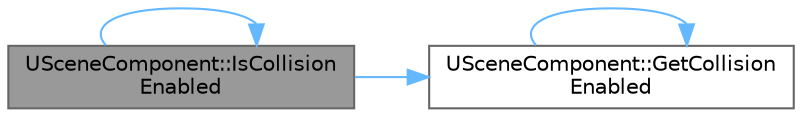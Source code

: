 digraph "USceneComponent::IsCollisionEnabled"
{
 // INTERACTIVE_SVG=YES
 // LATEX_PDF_SIZE
  bgcolor="transparent";
  edge [fontname=Helvetica,fontsize=10,labelfontname=Helvetica,labelfontsize=10];
  node [fontname=Helvetica,fontsize=10,shape=box,height=0.2,width=0.4];
  rankdir="LR";
  Node1 [id="Node000001",label="USceneComponent::IsCollision\lEnabled",height=0.2,width=0.4,color="gray40", fillcolor="grey60", style="filled", fontcolor="black",tooltip="Utility to see if there is any form of collision (query or physics) enabled on this component."];
  Node1 -> Node2 [id="edge1_Node000001_Node000002",color="steelblue1",style="solid",tooltip=" "];
  Node2 [id="Node000002",label="USceneComponent::GetCollision\lEnabled",height=0.2,width=0.4,color="grey40", fillcolor="white", style="filled",URL="$d7/dde/classUSceneComponent.html#ac34d405257b3648e621791917c71371b",tooltip="Returns the form of collision for this component."];
  Node2 -> Node2 [id="edge2_Node000002_Node000002",color="steelblue1",style="solid",tooltip=" "];
  Node1 -> Node1 [id="edge3_Node000001_Node000001",color="steelblue1",style="solid",tooltip=" "];
}
